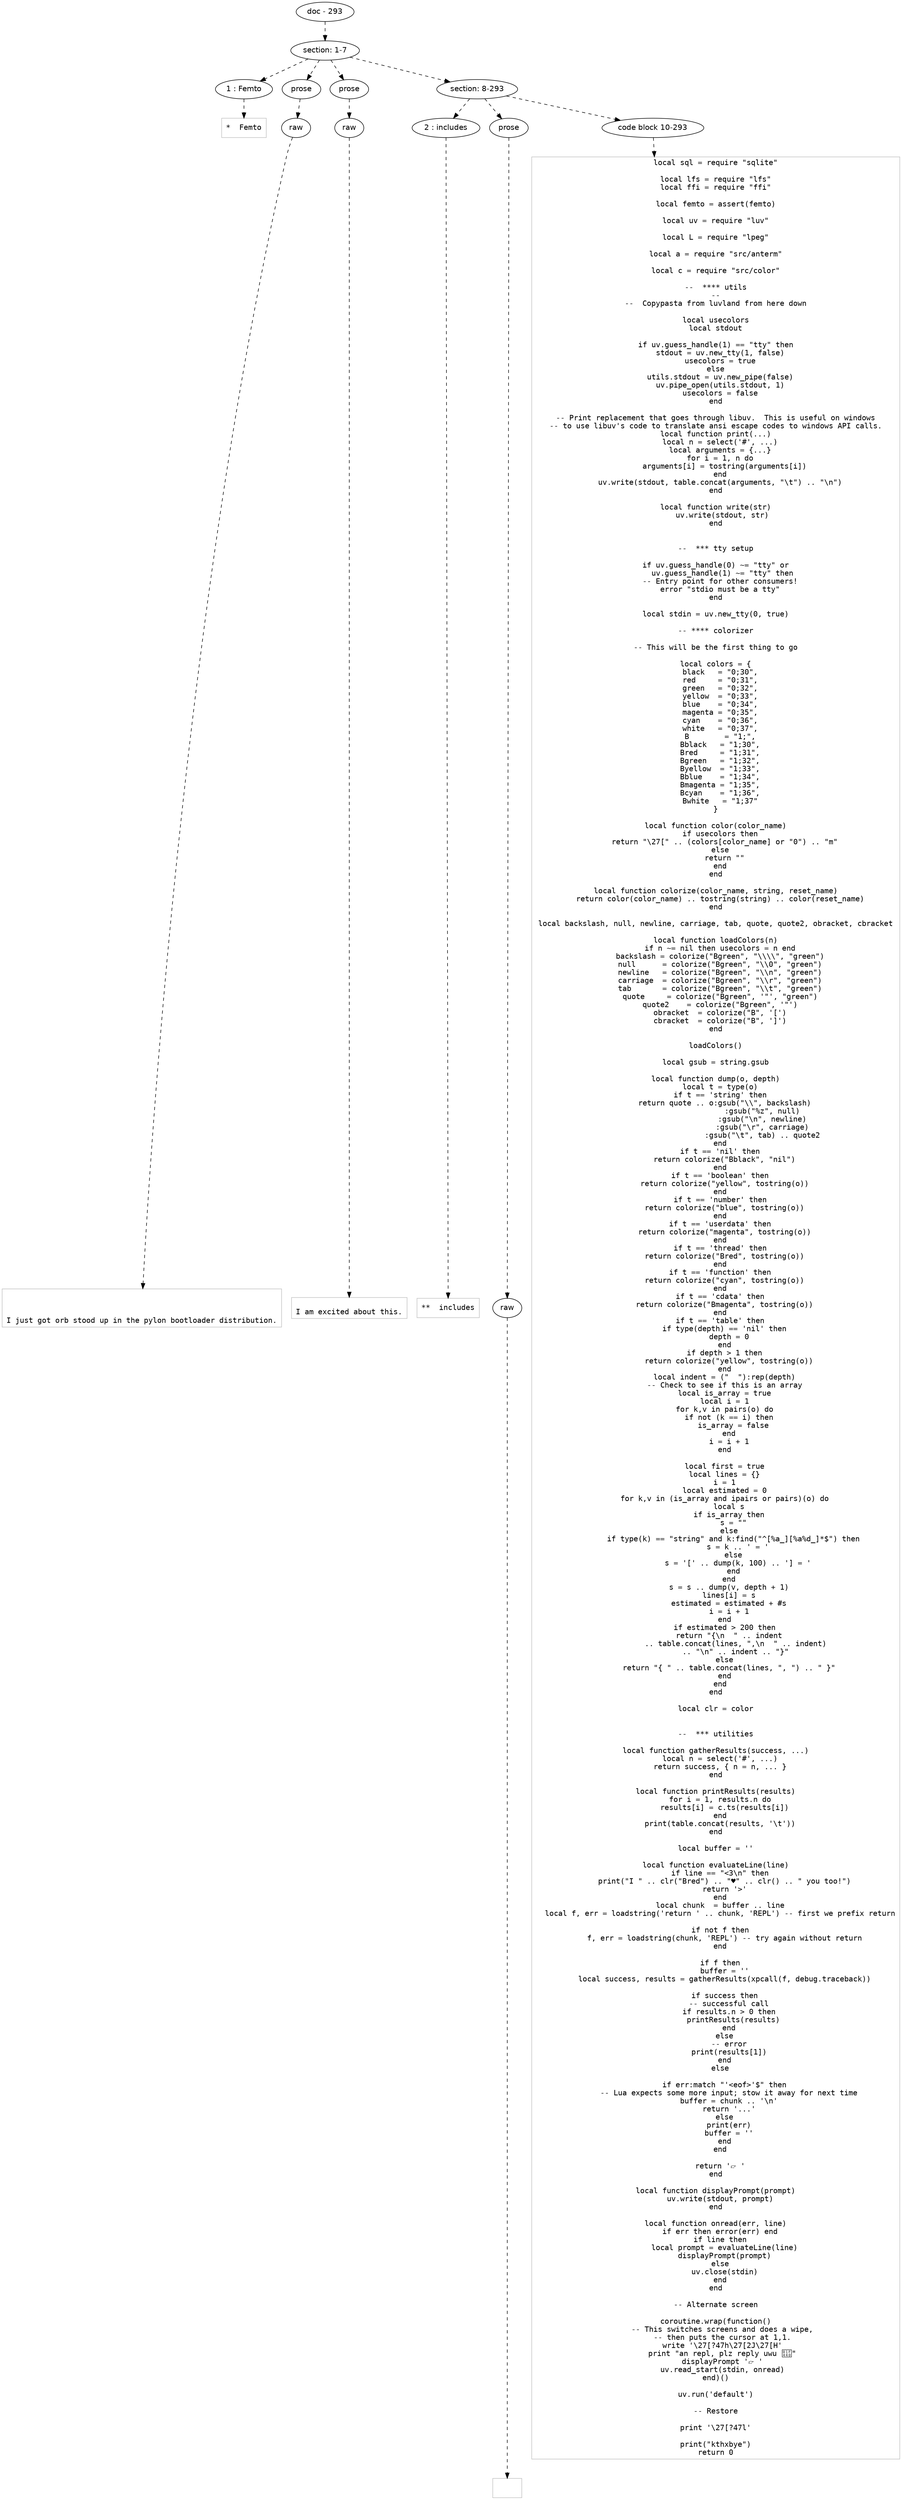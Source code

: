 digraph lpegNode {

node [fontname=Helvetica]
edge [style=dashed]

doc_0 [label="doc - 293"]


doc_0 -> { section_1}
{rank=same; section_1}

section_1 [label="section: 1-7"]


// END RANK doc_0

section_1 -> { header_2 prose_3 prose_4 section_5}
{rank=same; header_2 prose_3 prose_4 section_5}

header_2 [label="1 : Femto"]

prose_3 [label="prose"]

prose_4 [label="prose"]

section_5 [label="section: 8-293"]


// END RANK section_1

header_2 -> leaf_6
leaf_6  [color=Gray,shape=rectangle,fontname=Inconsolata,label="*  Femto"]
// END RANK header_2

prose_3 -> { raw_7}
{rank=same; raw_7}

raw_7 [label="raw"]


// END RANK prose_3

raw_7 -> leaf_8
leaf_8  [color=Gray,shape=rectangle,fontname=Inconsolata,label="


I just got orb stood up in the pylon bootloader distribution.
"]
// END RANK raw_7

prose_4 -> { raw_9}
{rank=same; raw_9}

raw_9 [label="raw"]


// END RANK prose_4

raw_9 -> leaf_10
leaf_10  [color=Gray,shape=rectangle,fontname=Inconsolata,label="
I am excited about this.
"]
// END RANK raw_9

section_5 -> { header_11 prose_12 codeblock_13}
{rank=same; header_11 prose_12 codeblock_13}

header_11 [label="2 : includes"]

prose_12 [label="prose"]

codeblock_13 [label="code block 10-293"]


// END RANK section_5

header_11 -> leaf_14
leaf_14  [color=Gray,shape=rectangle,fontname=Inconsolata,label="**  includes"]
// END RANK header_11

prose_12 -> { raw_15}
{rank=same; raw_15}

raw_15 [label="raw"]


// END RANK prose_12

raw_15 -> leaf_16
leaf_16  [color=Gray,shape=rectangle,fontname=Inconsolata,label="
"]
// END RANK raw_15

codeblock_13 -> leaf_17
leaf_17  [color=Gray,shape=rectangle,fontname=Inconsolata,label="local sql = require \"sqlite\"

local lfs = require \"lfs\"
local ffi = require \"ffi\"

local femto = assert(femto)

local uv = require \"luv\"

local L = require \"lpeg\"

local a = require \"src/anterm\"

local c = require \"src/color\"

--  **** utils
--
--  Copypasta from luvland from here down

local usecolors
local stdout

if uv.guess_handle(1) == \"tty\" then
  stdout = uv.new_tty(1, false)
  usecolors = true
else
  utils.stdout = uv.new_pipe(false)
  uv.pipe_open(utils.stdout, 1)
  usecolors = false
end

-- Print replacement that goes through libuv.  This is useful on windows
-- to use libuv's code to translate ansi escape codes to windows API calls.
local function print(...)
  local n = select('#', ...)
  local arguments = {...}
  for i = 1, n do
    arguments[i] = tostring(arguments[i])
  end
  uv.write(stdout, table.concat(arguments, \"\\t\") .. \"\\n\")
end

local function write(str)
   uv.write(stdout, str)
end


--  *** tty setup

if uv.guess_handle(0) ~= \"tty\" or
   uv.guess_handle(1) ~= \"tty\" then
  -- Entry point for other consumers!
  error \"stdio must be a tty\"
end

local stdin = uv.new_tty(0, true)

-- **** colorizer

-- This will be the first thing to go

local colors = {
  black   = \"0;30\",
  red     = \"0;31\",
  green   = \"0;32\",
  yellow  = \"0;33\",
  blue    = \"0;34\",
  magenta = \"0;35\",
  cyan    = \"0;36\",
  white   = \"0;37\",
  B        = \"1;\",
  Bblack   = \"1;30\",
  Bred     = \"1;31\",
  Bgreen   = \"1;32\",
  Byellow  = \"1;33\",
  Bblue    = \"1;34\",
  Bmagenta = \"1;35\",
  Bcyan    = \"1;36\",
  Bwhite   = \"1;37\"
}

local function color(color_name)
  if usecolors then
    return \"\\27[\" .. (colors[color_name] or \"0\") .. \"m\"
  else
    return \"\"
  end
end

local function colorize(color_name, string, reset_name)
  return color(color_name) .. tostring(string) .. color(reset_name)
end

local backslash, null, newline, carriage, tab, quote, quote2, obracket, cbracket

local function loadColors(n)
  if n ~= nil then usecolors = n end
  backslash = colorize(\"Bgreen\", \"\\\\\\\\\", \"green\")
  null      = colorize(\"Bgreen\", \"\\\\0\", \"green\")
  newline   = colorize(\"Bgreen\", \"\\\\n\", \"green\")
  carriage  = colorize(\"Bgreen\", \"\\\\r\", \"green\")
  tab       = colorize(\"Bgreen\", \"\\\\t\", \"green\")
  quote     = colorize(\"Bgreen\", '\"', \"green\")
  quote2    = colorize(\"Bgreen\", '\"')
  obracket  = colorize(\"B\", '[')
  cbracket  = colorize(\"B\", ']')
end

loadColors()

local gsub = string.gsub

local function dump(o, depth)
  local t = type(o)
  if t == 'string' then
    return quote .. o:gsub(\"\\\\\", backslash)
                     :gsub(\"%z\", null)
                     :gsub(\"\\n\", newline)
                     :gsub(\"\\r\", carriage)
                     :gsub(\"\\t\", tab) .. quote2
  end
  if t == 'nil' then
    return colorize(\"Bblack\", \"nil\")
  end
  if t == 'boolean' then
    return colorize(\"yellow\", tostring(o))
  end
  if t == 'number' then
    return colorize(\"blue\", tostring(o))
  end
  if t == 'userdata' then
    return colorize(\"magenta\", tostring(o))
  end
  if t == 'thread' then
    return colorize(\"Bred\", tostring(o))
  end
  if t == 'function' then
    return colorize(\"cyan\", tostring(o))
  end
  if t == 'cdata' then
    return colorize(\"Bmagenta\", tostring(o))
  end
  if t == 'table' then
    if type(depth) == 'nil' then
      depth = 0
    end
    if depth > 1 then
      return colorize(\"yellow\", tostring(o))
    end
    local indent = (\"  \"):rep(depth)
    -- Check to see if this is an array
    local is_array = true
    local i = 1
    for k,v in pairs(o) do
      if not (k == i) then
        is_array = false
      end
      i = i + 1
    end

    local first = true
    local lines = {}
    i = 1
    local estimated = 0
    for k,v in (is_array and ipairs or pairs)(o) do
      local s
      if is_array then
        s = \"\"
      else
        if type(k) == \"string\" and k:find(\"^[%a_][%a%d_]*$\") then
          s = k .. ' = '
        else
          s = '[' .. dump(k, 100) .. '] = '
        end
      end
      s = s .. dump(v, depth + 1)
      lines[i] = s
      estimated = estimated + #s
      i = i + 1
    end
    if estimated > 200 then
      return \"{\\n  \" .. indent
         .. table.concat(lines, \",\\n  \" .. indent)
         .. \"\\n\" .. indent .. \"}\"
    else
      return \"{ \" .. table.concat(lines, \", \") .. \" }\"
    end
  end
end

local clr = color


--  *** utilities

local function gatherResults(success, ...)
  local n = select('#', ...)
  return success, { n = n, ... }
end

local function printResults(results)
  for i = 1, results.n do
    results[i] = c.ts(results[i])
  end
  print(table.concat(results, '\\t'))
end

local buffer = ''

local function evaluateLine(line)
  if line == \"<3\\n\" then
    print(\"I \" .. clr(\"Bred\") .. \"♥\" .. clr() .. \" you too!\")
    return '>'
  end
  local chunk  = buffer .. line
  local f, err = loadstring('return ' .. chunk, 'REPL') -- first we prefix return

  if not f then
    f, err = loadstring(chunk, 'REPL') -- try again without return
  end

  if f then
    buffer = ''
    local success, results = gatherResults(xpcall(f, debug.traceback))

    if success then
      -- successful call
      if results.n > 0 then
        printResults(results)
      end
    else
      -- error
      print(results[1])
    end
  else

    if err:match \"'<eof>'$\" then
      -- Lua expects some more input; stow it away for next time
      buffer = chunk .. '\\n'
      return '...'
    else
      print(err)
      buffer = ''
    end
  end

  return '👉 '
end

local function displayPrompt(prompt)
  uv.write(stdout, prompt)
end

local function onread(err, line)
  if err then error(err) end
  if line then
    local prompt = evaluateLine(line)
    displayPrompt(prompt)
  else
    uv.close(stdin)
  end
end

-- Alternate screen

coroutine.wrap(function()
   -- This switches screens and does a wipe,
   -- then puts the cursor at 1,1.
   write '\\27[?47h\\27[2J\\27[H'
   print \"an repl, plz reply uwu 👀\"
   displayPrompt '👉 '
   uv.read_start(stdin, onread)
end)()

uv.run('default')

-- Restore

print '\\27[?47l'

print(\"kthxbye\")
return 0"]
// END RANK codeblock_13


}
